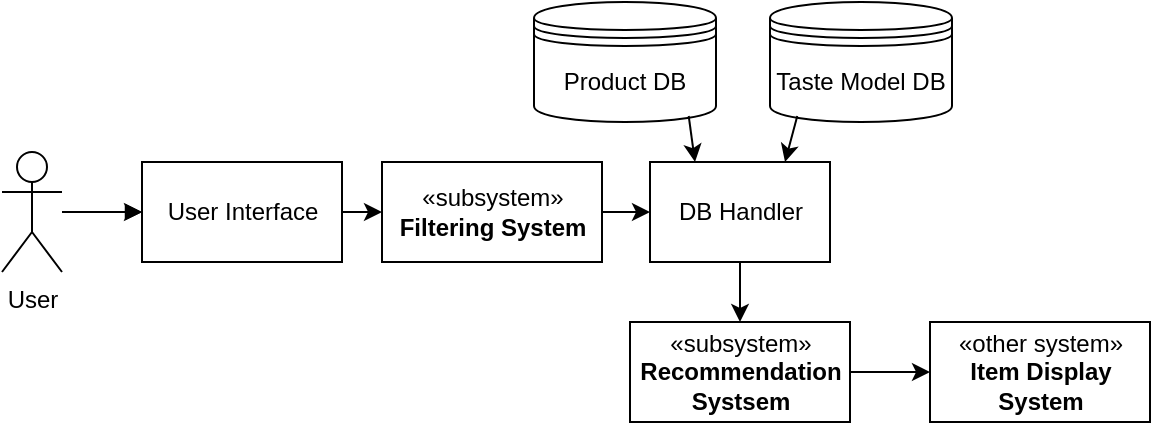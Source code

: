 <mxfile version="10.6.7" type="device"><diagram id="Myz9oXKFXugU9Ggl_K_i" name="Page-1"><mxGraphModel dx="1010" dy="501" grid="1" gridSize="10" guides="1" tooltips="1" connect="1" arrows="1" fold="1" page="1" pageScale="1" pageWidth="827" pageHeight="1169" math="0" shadow="0"><root><mxCell id="0"/><mxCell id="1" parent="0"/><mxCell id="48pc3CK4sbITwCf7wjHa-1" value="Taste Model DB" style="shape=datastore;whiteSpace=wrap;html=1;" vertex="1" parent="1"><mxGeometry x="424" y="40" width="91" height="60" as="geometry"/></mxCell><mxCell id="48pc3CK4sbITwCf7wjHa-2" value="Product DB" style="shape=datastore;whiteSpace=wrap;html=1;" vertex="1" parent="1"><mxGeometry x="306" y="40" width="91" height="60" as="geometry"/></mxCell><mxCell id="48pc3CK4sbITwCf7wjHa-3" value="DB Handler" style="html=1;" vertex="1" parent="1"><mxGeometry x="364" y="120" width="90" height="50" as="geometry"/></mxCell><mxCell id="48pc3CK4sbITwCf7wjHa-4" value="«subsystem»&lt;br&gt;&lt;b&gt;Recommendation&lt;br&gt;Systsem&lt;/b&gt;&lt;br&gt;" style="html=1;" vertex="1" parent="1"><mxGeometry x="354" y="200" width="110" height="50" as="geometry"/></mxCell><mxCell id="48pc3CK4sbITwCf7wjHa-7" value="" style="edgeStyle=orthogonalEdgeStyle;rounded=0;orthogonalLoop=1;jettySize=auto;html=1;" edge="1" parent="1" source="48pc3CK4sbITwCf7wjHa-8" target="48pc3CK4sbITwCf7wjHa-9"><mxGeometry relative="1" as="geometry"/></mxCell><mxCell id="48pc3CK4sbITwCf7wjHa-8" value="User" style="shape=umlActor;verticalLabelPosition=bottom;labelBackgroundColor=#ffffff;verticalAlign=top;html=1;" vertex="1" parent="1"><mxGeometry x="40" y="115" width="30" height="60" as="geometry"/></mxCell><mxCell id="48pc3CK4sbITwCf7wjHa-9" value="User Interface" style="html=1;" vertex="1" parent="1"><mxGeometry x="110" y="120" width="100" height="50" as="geometry"/></mxCell><mxCell id="48pc3CK4sbITwCf7wjHa-10" value="" style="endArrow=block;startArrow=none;endFill=1;startFill=0;html=1;entryX=0;entryY=0.5;entryDx=0;entryDy=0;" edge="1" parent="1" target="48pc3CK4sbITwCf7wjHa-9"><mxGeometry width="160" relative="1" as="geometry"><mxPoint x="70" y="145" as="sourcePoint"/><mxPoint x="260" y="225" as="targetPoint"/></mxGeometry></mxCell><mxCell id="48pc3CK4sbITwCf7wjHa-16" value="«subsystem»&lt;br&gt;&lt;b&gt;Filtering System&lt;/b&gt;&lt;br&gt;" style="html=1;" vertex="1" parent="1"><mxGeometry x="230" y="120" width="110" height="50" as="geometry"/></mxCell><mxCell id="48pc3CK4sbITwCf7wjHa-17" value="" style="endArrow=classic;html=1;exitX=1;exitY=0.5;exitDx=0;exitDy=0;entryX=0;entryY=0.5;entryDx=0;entryDy=0;" edge="1" parent="1" source="48pc3CK4sbITwCf7wjHa-9" target="48pc3CK4sbITwCf7wjHa-16"><mxGeometry width="50" height="50" relative="1" as="geometry"><mxPoint x="210" y="120" as="sourcePoint"/><mxPoint x="260" y="70" as="targetPoint"/></mxGeometry></mxCell><mxCell id="48pc3CK4sbITwCf7wjHa-18" value="" style="endArrow=classic;html=1;exitX=1;exitY=0.5;exitDx=0;exitDy=0;entryX=0;entryY=0.5;entryDx=0;entryDy=0;" edge="1" parent="1" source="48pc3CK4sbITwCf7wjHa-16" target="48pc3CK4sbITwCf7wjHa-3"><mxGeometry width="50" height="50" relative="1" as="geometry"><mxPoint x="360" y="230" as="sourcePoint"/><mxPoint x="410" y="180" as="targetPoint"/></mxGeometry></mxCell><mxCell id="48pc3CK4sbITwCf7wjHa-19" value="" style="endArrow=classic;html=1;exitX=0.85;exitY=0.95;exitDx=0;exitDy=0;exitPerimeter=0;entryX=0.25;entryY=0;entryDx=0;entryDy=0;" edge="1" parent="1" source="48pc3CK4sbITwCf7wjHa-2" target="48pc3CK4sbITwCf7wjHa-3"><mxGeometry width="50" height="50" relative="1" as="geometry"><mxPoint x="394" y="120" as="sourcePoint"/><mxPoint x="444" y="70" as="targetPoint"/></mxGeometry></mxCell><mxCell id="48pc3CK4sbITwCf7wjHa-20" value="" style="endArrow=classic;html=1;exitX=0.15;exitY=0.95;exitDx=0;exitDy=0;exitPerimeter=0;entryX=0.75;entryY=0;entryDx=0;entryDy=0;" edge="1" parent="1" source="48pc3CK4sbITwCf7wjHa-1" target="48pc3CK4sbITwCf7wjHa-3"><mxGeometry width="50" height="50" relative="1" as="geometry"><mxPoint x="414" y="130" as="sourcePoint"/><mxPoint x="464" y="80" as="targetPoint"/></mxGeometry></mxCell><mxCell id="48pc3CK4sbITwCf7wjHa-21" value="" style="endArrow=classic;html=1;exitX=0.5;exitY=1;exitDx=0;exitDy=0;entryX=0.5;entryY=0;entryDx=0;entryDy=0;" edge="1" parent="1" source="48pc3CK4sbITwCf7wjHa-3" target="48pc3CK4sbITwCf7wjHa-4"><mxGeometry width="50" height="50" relative="1" as="geometry"><mxPoint x="454" y="200" as="sourcePoint"/><mxPoint x="504" y="150" as="targetPoint"/></mxGeometry></mxCell><mxCell id="48pc3CK4sbITwCf7wjHa-22" value="«other system»&lt;br&gt;&lt;b&gt;Item Display&lt;br&gt;System&lt;/b&gt;" style="html=1;" vertex="1" parent="1"><mxGeometry x="504" y="200" width="110" height="50" as="geometry"/></mxCell><mxCell id="48pc3CK4sbITwCf7wjHa-23" value="" style="endArrow=classic;html=1;exitX=1;exitY=0.5;exitDx=0;exitDy=0;entryX=0;entryY=0.5;entryDx=0;entryDy=0;" edge="1" parent="1" source="48pc3CK4sbITwCf7wjHa-4" target="48pc3CK4sbITwCf7wjHa-22"><mxGeometry width="50" height="50" relative="1" as="geometry"><mxPoint x="514" y="190" as="sourcePoint"/><mxPoint x="564" y="140" as="targetPoint"/></mxGeometry></mxCell></root></mxGraphModel></diagram></mxfile>